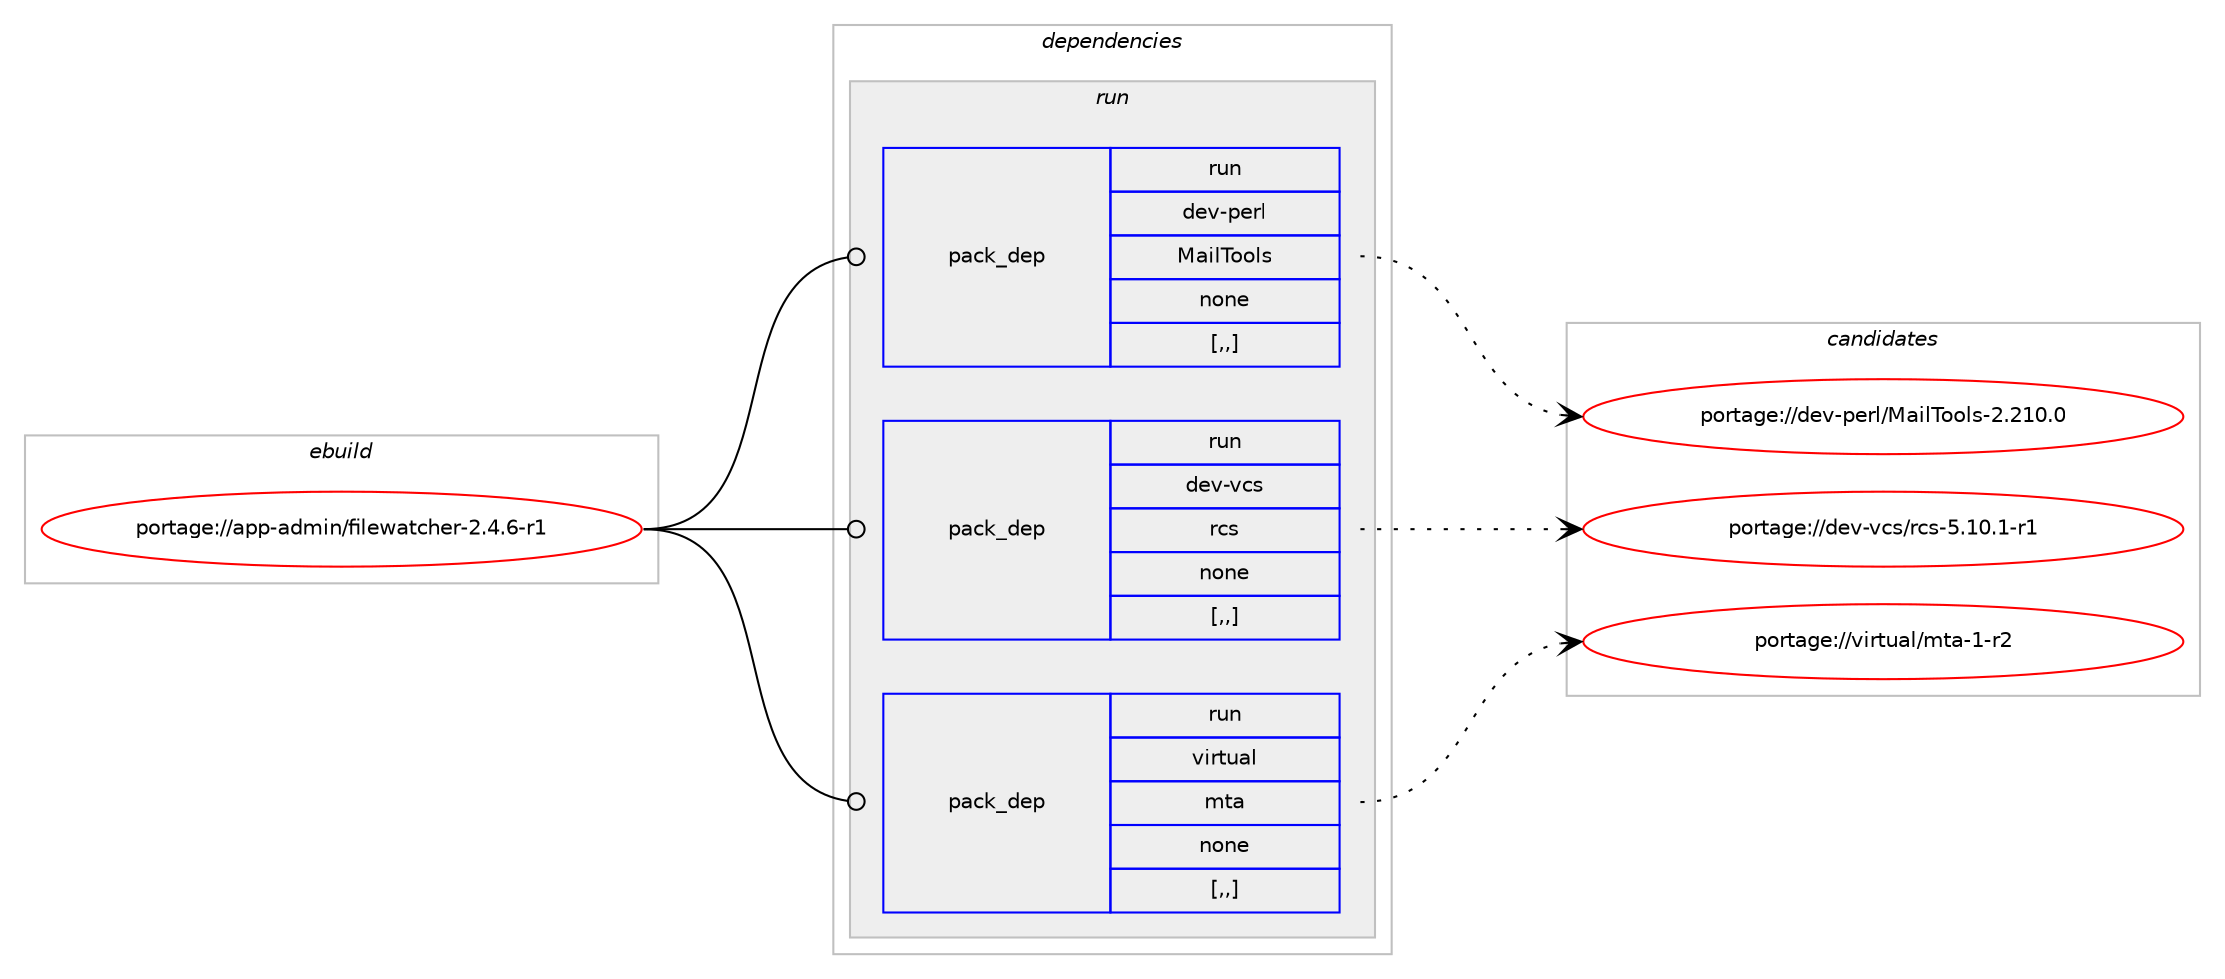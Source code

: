 digraph prolog {

# *************
# Graph options
# *************

newrank=true;
concentrate=true;
compound=true;
graph [rankdir=LR,fontname=Helvetica,fontsize=10,ranksep=1.5];#, ranksep=2.5, nodesep=0.2];
edge  [arrowhead=vee];
node  [fontname=Helvetica,fontsize=10];

# **********
# The ebuild
# **********

subgraph cluster_leftcol {
color=gray;
label=<<i>ebuild</i>>;
id [label="portage://app-admin/filewatcher-2.4.6-r1", color=red, width=4, href="../app-admin/filewatcher-2.4.6-r1.svg"];
}

# ****************
# The dependencies
# ****************

subgraph cluster_midcol {
color=gray;
label=<<i>dependencies</i>>;
subgraph cluster_compile {
fillcolor="#eeeeee";
style=filled;
label=<<i>compile</i>>;
}
subgraph cluster_compileandrun {
fillcolor="#eeeeee";
style=filled;
label=<<i>compile and run</i>>;
}
subgraph cluster_run {
fillcolor="#eeeeee";
style=filled;
label=<<i>run</i>>;
subgraph pack362100 {
dependency496014 [label=<<TABLE BORDER="0" CELLBORDER="1" CELLSPACING="0" CELLPADDING="4" WIDTH="220"><TR><TD ROWSPAN="6" CELLPADDING="30">pack_dep</TD></TR><TR><TD WIDTH="110">run</TD></TR><TR><TD>dev-perl</TD></TR><TR><TD>MailTools</TD></TR><TR><TD>none</TD></TR><TR><TD>[,,]</TD></TR></TABLE>>, shape=none, color=blue];
}
id:e -> dependency496014:w [weight=20,style="solid",arrowhead="odot"];
subgraph pack362101 {
dependency496015 [label=<<TABLE BORDER="0" CELLBORDER="1" CELLSPACING="0" CELLPADDING="4" WIDTH="220"><TR><TD ROWSPAN="6" CELLPADDING="30">pack_dep</TD></TR><TR><TD WIDTH="110">run</TD></TR><TR><TD>dev-vcs</TD></TR><TR><TD>rcs</TD></TR><TR><TD>none</TD></TR><TR><TD>[,,]</TD></TR></TABLE>>, shape=none, color=blue];
}
id:e -> dependency496015:w [weight=20,style="solid",arrowhead="odot"];
subgraph pack362102 {
dependency496016 [label=<<TABLE BORDER="0" CELLBORDER="1" CELLSPACING="0" CELLPADDING="4" WIDTH="220"><TR><TD ROWSPAN="6" CELLPADDING="30">pack_dep</TD></TR><TR><TD WIDTH="110">run</TD></TR><TR><TD>virtual</TD></TR><TR><TD>mta</TD></TR><TR><TD>none</TD></TR><TR><TD>[,,]</TD></TR></TABLE>>, shape=none, color=blue];
}
id:e -> dependency496016:w [weight=20,style="solid",arrowhead="odot"];
}
}

# **************
# The candidates
# **************

subgraph cluster_choices {
rank=same;
color=gray;
label=<<i>candidates</i>>;

subgraph choice362100 {
color=black;
nodesep=1;
choice10010111845112101114108477797105108841111111081154550465049484648 [label="portage://dev-perl/MailTools-2.210.0", color=red, width=4,href="../dev-perl/MailTools-2.210.0.svg"];
dependency496014:e -> choice10010111845112101114108477797105108841111111081154550465049484648:w [style=dotted,weight="100"];
}
subgraph choice362101 {
color=black;
nodesep=1;
choice10010111845118991154711499115455346494846494511449 [label="portage://dev-vcs/rcs-5.10.1-r1", color=red, width=4,href="../dev-vcs/rcs-5.10.1-r1.svg"];
dependency496015:e -> choice10010111845118991154711499115455346494846494511449:w [style=dotted,weight="100"];
}
subgraph choice362102 {
color=black;
nodesep=1;
choice11810511411611797108471091169745494511450 [label="portage://virtual/mta-1-r2", color=red, width=4,href="../virtual/mta-1-r2.svg"];
dependency496016:e -> choice11810511411611797108471091169745494511450:w [style=dotted,weight="100"];
}
}

}
